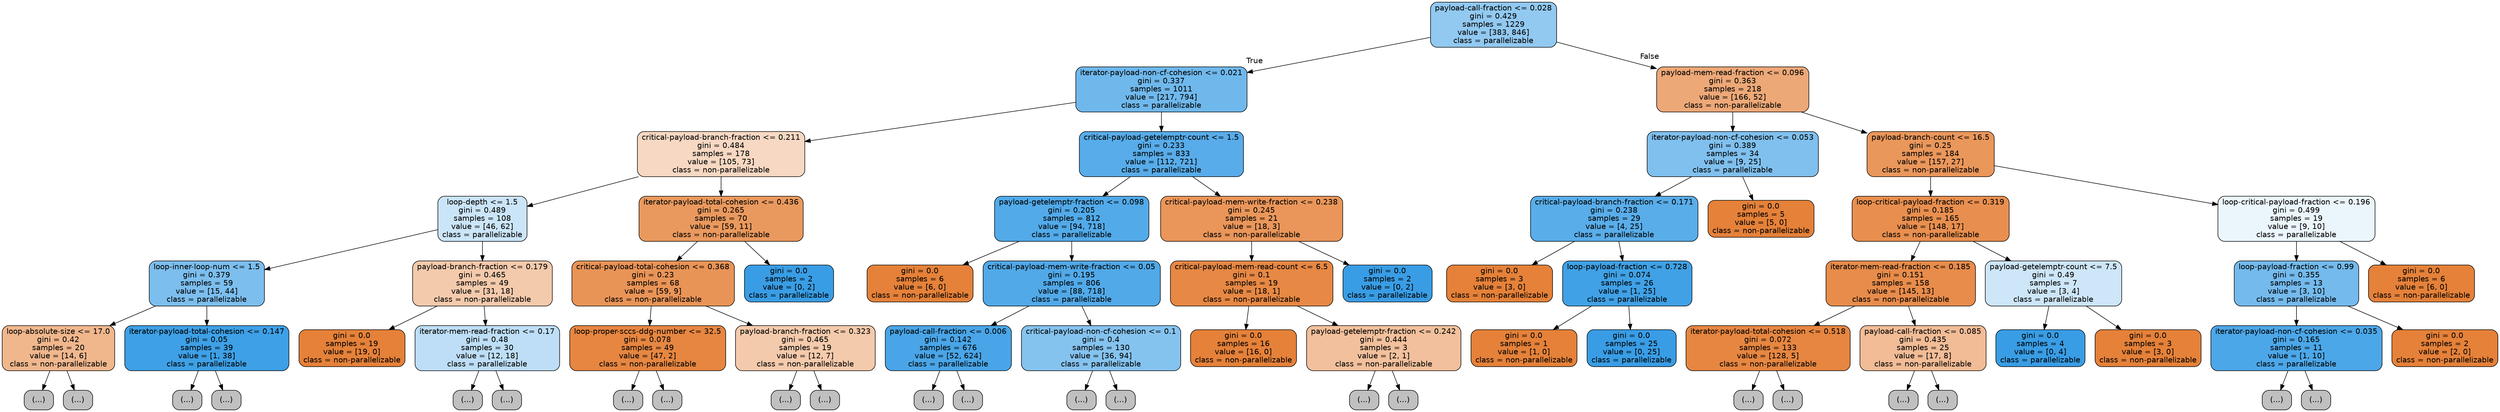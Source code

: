 digraph Tree {
node [shape=box, style="filled, rounded", color="black", fontname=helvetica] ;
edge [fontname=helvetica] ;
0 [label="payload-call-fraction <= 0.028\ngini = 0.429\nsamples = 1229\nvalue = [383, 846]\nclass = parallelizable", fillcolor="#399de58c"] ;
1 [label="iterator-payload-non-cf-cohesion <= 0.021\ngini = 0.337\nsamples = 1011\nvalue = [217, 794]\nclass = parallelizable", fillcolor="#399de5b9"] ;
0 -> 1 [labeldistance=2.5, labelangle=45, headlabel="True"] ;
2 [label="critical-payload-branch-fraction <= 0.211\ngini = 0.484\nsamples = 178\nvalue = [105, 73]\nclass = non-parallelizable", fillcolor="#e581394e"] ;
1 -> 2 ;
3 [label="loop-depth <= 1.5\ngini = 0.489\nsamples = 108\nvalue = [46, 62]\nclass = parallelizable", fillcolor="#399de542"] ;
2 -> 3 ;
4 [label="loop-inner-loop-num <= 1.5\ngini = 0.379\nsamples = 59\nvalue = [15, 44]\nclass = parallelizable", fillcolor="#399de5a8"] ;
3 -> 4 ;
5 [label="loop-absolute-size <= 17.0\ngini = 0.42\nsamples = 20\nvalue = [14, 6]\nclass = non-parallelizable", fillcolor="#e5813992"] ;
4 -> 5 ;
6 [label="(...)", fillcolor="#C0C0C0"] ;
5 -> 6 ;
9 [label="(...)", fillcolor="#C0C0C0"] ;
5 -> 9 ;
12 [label="iterator-payload-total-cohesion <= 0.147\ngini = 0.05\nsamples = 39\nvalue = [1, 38]\nclass = parallelizable", fillcolor="#399de5f8"] ;
4 -> 12 ;
13 [label="(...)", fillcolor="#C0C0C0"] ;
12 -> 13 ;
14 [label="(...)", fillcolor="#C0C0C0"] ;
12 -> 14 ;
15 [label="payload-branch-fraction <= 0.179\ngini = 0.465\nsamples = 49\nvalue = [31, 18]\nclass = non-parallelizable", fillcolor="#e581396b"] ;
3 -> 15 ;
16 [label="gini = 0.0\nsamples = 19\nvalue = [19, 0]\nclass = non-parallelizable", fillcolor="#e58139ff"] ;
15 -> 16 ;
17 [label="iterator-mem-read-fraction <= 0.17\ngini = 0.48\nsamples = 30\nvalue = [12, 18]\nclass = parallelizable", fillcolor="#399de555"] ;
15 -> 17 ;
18 [label="(...)", fillcolor="#C0C0C0"] ;
17 -> 18 ;
21 [label="(...)", fillcolor="#C0C0C0"] ;
17 -> 21 ;
26 [label="iterator-payload-total-cohesion <= 0.436\ngini = 0.265\nsamples = 70\nvalue = [59, 11]\nclass = non-parallelizable", fillcolor="#e58139cf"] ;
2 -> 26 ;
27 [label="critical-payload-total-cohesion <= 0.368\ngini = 0.23\nsamples = 68\nvalue = [59, 9]\nclass = non-parallelizable", fillcolor="#e58139d8"] ;
26 -> 27 ;
28 [label="loop-proper-sccs-ddg-number <= 32.5\ngini = 0.078\nsamples = 49\nvalue = [47, 2]\nclass = non-parallelizable", fillcolor="#e58139f4"] ;
27 -> 28 ;
29 [label="(...)", fillcolor="#C0C0C0"] ;
28 -> 29 ;
34 [label="(...)", fillcolor="#C0C0C0"] ;
28 -> 34 ;
35 [label="payload-branch-fraction <= 0.323\ngini = 0.465\nsamples = 19\nvalue = [12, 7]\nclass = non-parallelizable", fillcolor="#e581396a"] ;
27 -> 35 ;
36 [label="(...)", fillcolor="#C0C0C0"] ;
35 -> 36 ;
43 [label="(...)", fillcolor="#C0C0C0"] ;
35 -> 43 ;
44 [label="gini = 0.0\nsamples = 2\nvalue = [0, 2]\nclass = parallelizable", fillcolor="#399de5ff"] ;
26 -> 44 ;
45 [label="critical-payload-getelemptr-count <= 1.5\ngini = 0.233\nsamples = 833\nvalue = [112, 721]\nclass = parallelizable", fillcolor="#399de5d7"] ;
1 -> 45 ;
46 [label="payload-getelemptr-fraction <= 0.098\ngini = 0.205\nsamples = 812\nvalue = [94, 718]\nclass = parallelizable", fillcolor="#399de5de"] ;
45 -> 46 ;
47 [label="gini = 0.0\nsamples = 6\nvalue = [6, 0]\nclass = non-parallelizable", fillcolor="#e58139ff"] ;
46 -> 47 ;
48 [label="critical-payload-mem-write-fraction <= 0.05\ngini = 0.195\nsamples = 806\nvalue = [88, 718]\nclass = parallelizable", fillcolor="#399de5e0"] ;
46 -> 48 ;
49 [label="payload-call-fraction <= 0.006\ngini = 0.142\nsamples = 676\nvalue = [52, 624]\nclass = parallelizable", fillcolor="#399de5ea"] ;
48 -> 49 ;
50 [label="(...)", fillcolor="#C0C0C0"] ;
49 -> 50 ;
127 [label="(...)", fillcolor="#C0C0C0"] ;
49 -> 127 ;
132 [label="critical-payload-non-cf-cohesion <= 0.1\ngini = 0.4\nsamples = 130\nvalue = [36, 94]\nclass = parallelizable", fillcolor="#399de59d"] ;
48 -> 132 ;
133 [label="(...)", fillcolor="#C0C0C0"] ;
132 -> 133 ;
138 [label="(...)", fillcolor="#C0C0C0"] ;
132 -> 138 ;
169 [label="critical-payload-mem-write-fraction <= 0.238\ngini = 0.245\nsamples = 21\nvalue = [18, 3]\nclass = non-parallelizable", fillcolor="#e58139d4"] ;
45 -> 169 ;
170 [label="critical-payload-mem-read-count <= 6.5\ngini = 0.1\nsamples = 19\nvalue = [18, 1]\nclass = non-parallelizable", fillcolor="#e58139f1"] ;
169 -> 170 ;
171 [label="gini = 0.0\nsamples = 16\nvalue = [16, 0]\nclass = non-parallelizable", fillcolor="#e58139ff"] ;
170 -> 171 ;
172 [label="payload-getelemptr-fraction <= 0.242\ngini = 0.444\nsamples = 3\nvalue = [2, 1]\nclass = non-parallelizable", fillcolor="#e581397f"] ;
170 -> 172 ;
173 [label="(...)", fillcolor="#C0C0C0"] ;
172 -> 173 ;
174 [label="(...)", fillcolor="#C0C0C0"] ;
172 -> 174 ;
175 [label="gini = 0.0\nsamples = 2\nvalue = [0, 2]\nclass = parallelizable", fillcolor="#399de5ff"] ;
169 -> 175 ;
176 [label="payload-mem-read-fraction <= 0.096\ngini = 0.363\nsamples = 218\nvalue = [166, 52]\nclass = non-parallelizable", fillcolor="#e58139af"] ;
0 -> 176 [labeldistance=2.5, labelangle=-45, headlabel="False"] ;
177 [label="iterator-payload-non-cf-cohesion <= 0.053\ngini = 0.389\nsamples = 34\nvalue = [9, 25]\nclass = parallelizable", fillcolor="#399de5a3"] ;
176 -> 177 ;
178 [label="critical-payload-branch-fraction <= 0.171\ngini = 0.238\nsamples = 29\nvalue = [4, 25]\nclass = parallelizable", fillcolor="#399de5d6"] ;
177 -> 178 ;
179 [label="gini = 0.0\nsamples = 3\nvalue = [3, 0]\nclass = non-parallelizable", fillcolor="#e58139ff"] ;
178 -> 179 ;
180 [label="loop-payload-fraction <= 0.728\ngini = 0.074\nsamples = 26\nvalue = [1, 25]\nclass = parallelizable", fillcolor="#399de5f5"] ;
178 -> 180 ;
181 [label="gini = 0.0\nsamples = 1\nvalue = [1, 0]\nclass = non-parallelizable", fillcolor="#e58139ff"] ;
180 -> 181 ;
182 [label="gini = 0.0\nsamples = 25\nvalue = [0, 25]\nclass = parallelizable", fillcolor="#399de5ff"] ;
180 -> 182 ;
183 [label="gini = 0.0\nsamples = 5\nvalue = [5, 0]\nclass = non-parallelizable", fillcolor="#e58139ff"] ;
177 -> 183 ;
184 [label="payload-branch-count <= 16.5\ngini = 0.25\nsamples = 184\nvalue = [157, 27]\nclass = non-parallelizable", fillcolor="#e58139d3"] ;
176 -> 184 ;
185 [label="loop-critical-payload-fraction <= 0.319\ngini = 0.185\nsamples = 165\nvalue = [148, 17]\nclass = non-parallelizable", fillcolor="#e58139e2"] ;
184 -> 185 ;
186 [label="iterator-mem-read-fraction <= 0.185\ngini = 0.151\nsamples = 158\nvalue = [145, 13]\nclass = non-parallelizable", fillcolor="#e58139e8"] ;
185 -> 186 ;
187 [label="iterator-payload-total-cohesion <= 0.518\ngini = 0.072\nsamples = 133\nvalue = [128, 5]\nclass = non-parallelizable", fillcolor="#e58139f5"] ;
186 -> 187 ;
188 [label="(...)", fillcolor="#C0C0C0"] ;
187 -> 188 ;
199 [label="(...)", fillcolor="#C0C0C0"] ;
187 -> 199 ;
202 [label="payload-call-fraction <= 0.085\ngini = 0.435\nsamples = 25\nvalue = [17, 8]\nclass = non-parallelizable", fillcolor="#e5813987"] ;
186 -> 202 ;
203 [label="(...)", fillcolor="#C0C0C0"] ;
202 -> 203 ;
206 [label="(...)", fillcolor="#C0C0C0"] ;
202 -> 206 ;
209 [label="payload-getelemptr-count <= 7.5\ngini = 0.49\nsamples = 7\nvalue = [3, 4]\nclass = parallelizable", fillcolor="#399de540"] ;
185 -> 209 ;
210 [label="gini = 0.0\nsamples = 4\nvalue = [0, 4]\nclass = parallelizable", fillcolor="#399de5ff"] ;
209 -> 210 ;
211 [label="gini = 0.0\nsamples = 3\nvalue = [3, 0]\nclass = non-parallelizable", fillcolor="#e58139ff"] ;
209 -> 211 ;
212 [label="loop-critical-payload-fraction <= 0.196\ngini = 0.499\nsamples = 19\nvalue = [9, 10]\nclass = parallelizable", fillcolor="#399de519"] ;
184 -> 212 ;
213 [label="loop-payload-fraction <= 0.99\ngini = 0.355\nsamples = 13\nvalue = [3, 10]\nclass = parallelizable", fillcolor="#399de5b3"] ;
212 -> 213 ;
214 [label="iterator-payload-non-cf-cohesion <= 0.035\ngini = 0.165\nsamples = 11\nvalue = [1, 10]\nclass = parallelizable", fillcolor="#399de5e6"] ;
213 -> 214 ;
215 [label="(...)", fillcolor="#C0C0C0"] ;
214 -> 215 ;
216 [label="(...)", fillcolor="#C0C0C0"] ;
214 -> 216 ;
217 [label="gini = 0.0\nsamples = 2\nvalue = [2, 0]\nclass = non-parallelizable", fillcolor="#e58139ff"] ;
213 -> 217 ;
218 [label="gini = 0.0\nsamples = 6\nvalue = [6, 0]\nclass = non-parallelizable", fillcolor="#e58139ff"] ;
212 -> 218 ;
}
